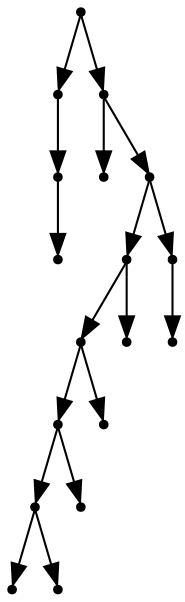 digraph {
  17 [shape=point];
  2 [shape=point];
  1 [shape=point];
  0 [shape=point];
  16 [shape=point];
  3 [shape=point];
  15 [shape=point];
  12 [shape=point];
  10 [shape=point];
  8 [shape=point];
  6 [shape=point];
  4 [shape=point];
  5 [shape=point];
  7 [shape=point];
  9 [shape=point];
  11 [shape=point];
  14 [shape=point];
  13 [shape=point];
17 -> 2;
2 -> 1;
1 -> 0;
17 -> 16;
16 -> 3;
16 -> 15;
15 -> 12;
12 -> 10;
10 -> 8;
8 -> 6;
6 -> 4;
6 -> 5;
8 -> 7;
10 -> 9;
12 -> 11;
15 -> 14;
14 -> 13;
}
